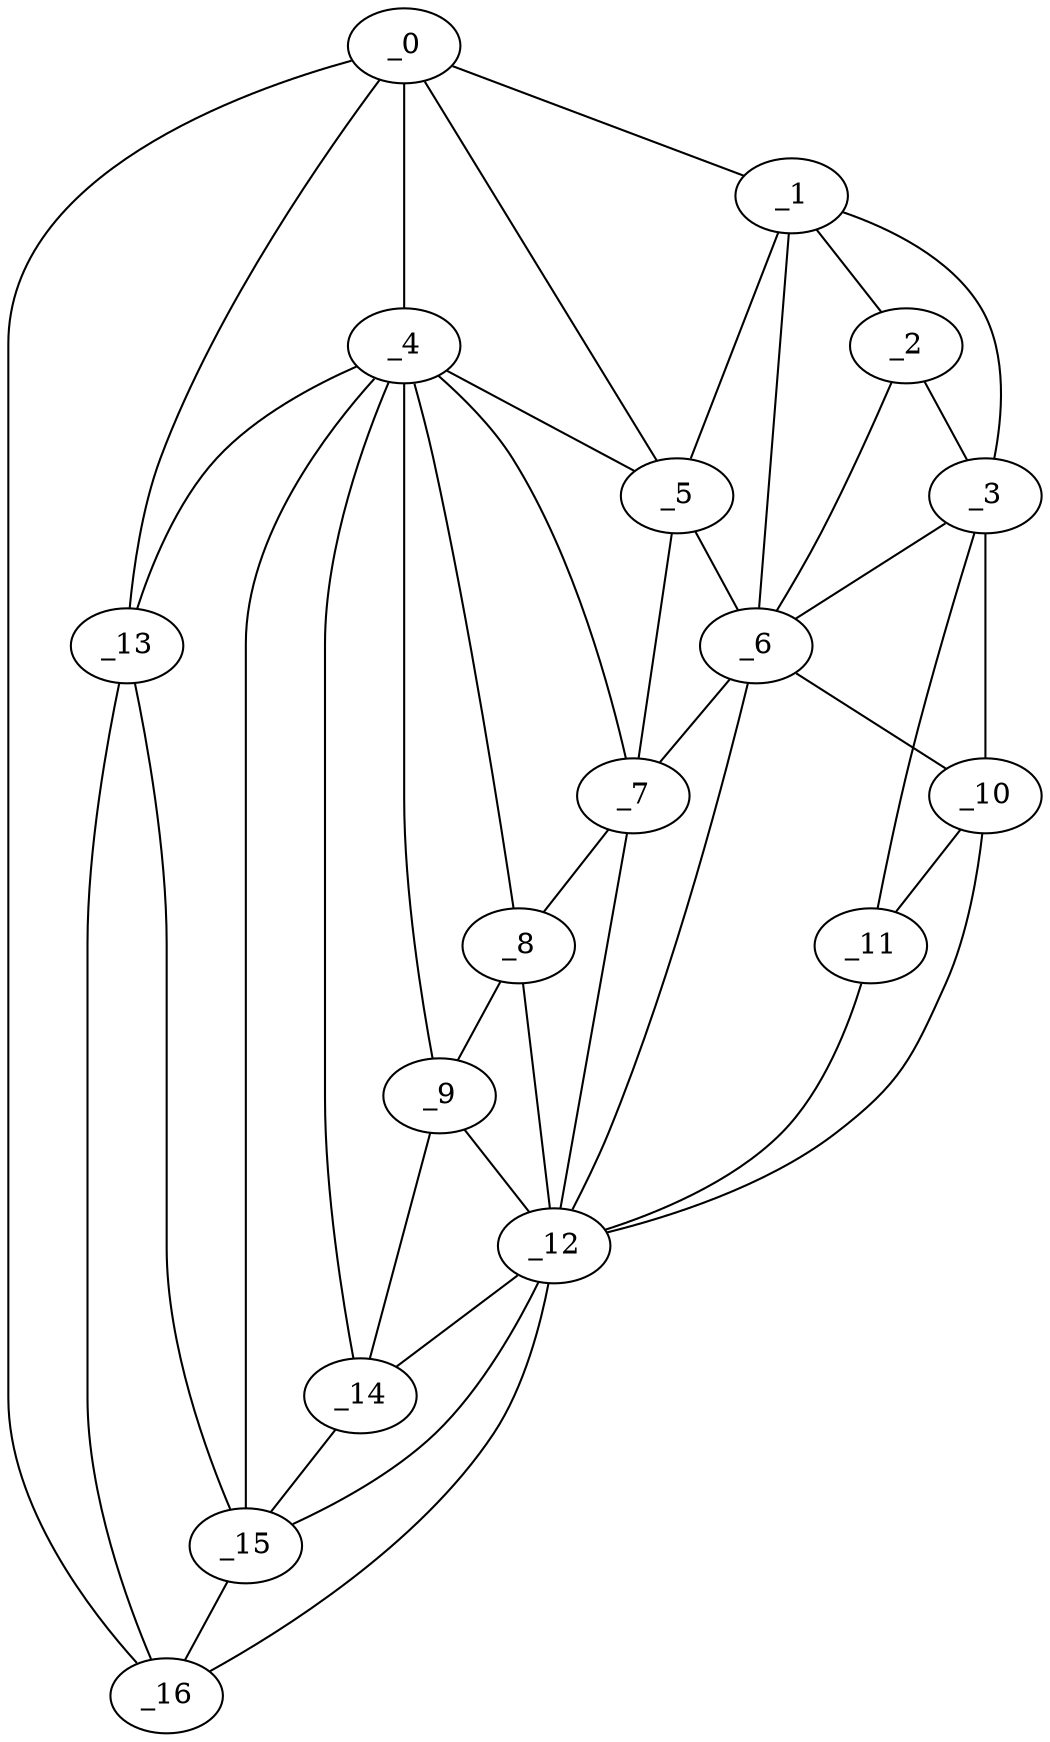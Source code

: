 graph "obj26__285.gxl" {
	_0	 [x=19,
		y=17];
	_1	 [x=69,
		y=118];
	_0 -- _1	 [valence=1];
	_4	 [x=92,
		y=60];
	_0 -- _4	 [valence=2];
	_5	 [x=92,
		y=69];
	_0 -- _5	 [valence=2];
	_13	 [x=109,
		y=23];
	_0 -- _13	 [valence=2];
	_16	 [x=111,
		y=15];
	_0 -- _16	 [valence=1];
	_2	 [x=79,
		y=116];
	_1 -- _2	 [valence=1];
	_3	 [x=90,
		y=114];
	_1 -- _3	 [valence=1];
	_1 -- _5	 [valence=2];
	_6	 [x=93,
		y=87];
	_1 -- _6	 [valence=2];
	_2 -- _3	 [valence=2];
	_2 -- _6	 [valence=2];
	_3 -- _6	 [valence=1];
	_10	 [x=106,
		y=98];
	_3 -- _10	 [valence=1];
	_11	 [x=106,
		y=104];
	_3 -- _11	 [valence=1];
	_4 -- _5	 [valence=2];
	_7	 [x=99,
		y=68];
	_4 -- _7	 [valence=1];
	_8	 [x=100,
		y=62];
	_4 -- _8	 [valence=2];
	_9	 [x=103,
		y=54];
	_4 -- _9	 [valence=1];
	_4 -- _13	 [valence=2];
	_14	 [x=109,
		y=41];
	_4 -- _14	 [valence=2];
	_15	 [x=110,
		y=30];
	_4 -- _15	 [valence=2];
	_5 -- _6	 [valence=2];
	_5 -- _7	 [valence=1];
	_6 -- _7	 [valence=2];
	_6 -- _10	 [valence=2];
	_12	 [x=108,
		y=71];
	_6 -- _12	 [valence=2];
	_7 -- _8	 [valence=2];
	_7 -- _12	 [valence=1];
	_8 -- _9	 [valence=2];
	_8 -- _12	 [valence=2];
	_9 -- _12	 [valence=1];
	_9 -- _14	 [valence=2];
	_10 -- _11	 [valence=1];
	_10 -- _12	 [valence=2];
	_11 -- _12	 [valence=1];
	_12 -- _14	 [valence=2];
	_12 -- _15	 [valence=2];
	_12 -- _16	 [valence=1];
	_13 -- _15	 [valence=2];
	_13 -- _16	 [valence=2];
	_14 -- _15	 [valence=2];
	_15 -- _16	 [valence=1];
}
